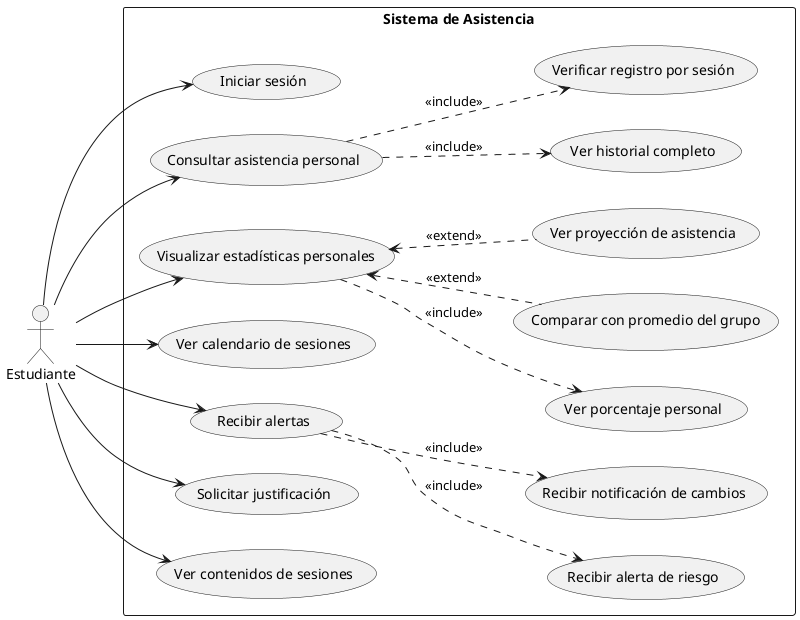 @startuml

left to right direction

actor "Estudiante" as estudiante

rectangle "Sistema de Asistencia" {
  usecase "Iniciar sesión" as UC1
  usecase "Consultar asistencia personal" as UC2
  usecase "Visualizar estadísticas personales" as UC3
  usecase "Ver calendario de sesiones" as UC4
  usecase "Recibir alertas" as UC5
  usecase "Solicitar justificación" as UC6
  usecase "Ver contenidos de sesiones" as UC7
  
  usecase "Ver historial completo" as UC2_1
  usecase "Verificar registro por sesión" as UC2_2
  
  usecase "Ver porcentaje personal" as UC3_1
  usecase "Comparar con promedio del grupo" as UC3_2
  usecase "Ver proyección de asistencia" as UC3_3
  
  usecase "Recibir alerta de riesgo" as UC5_1
  usecase "Recibir notificación de cambios" as UC5_2
  
  UC2 ..> UC2_1 : <<include>>
  UC2 ..> UC2_2 : <<include>>
  
  UC3 ..> UC3_1 : <<include>>
  UC3 <.. UC3_2 : <<extend>>
  UC3 <.. UC3_3 : <<extend>>
  
  UC5 ..> UC5_1 : <<include>>
  UC5 ..> UC5_2 : <<include>>
}

estudiante --> UC1
estudiante --> UC2
estudiante --> UC3
estudiante --> UC4
estudiante --> UC5
estudiante --> UC6
estudiante --> UC7

@enduml